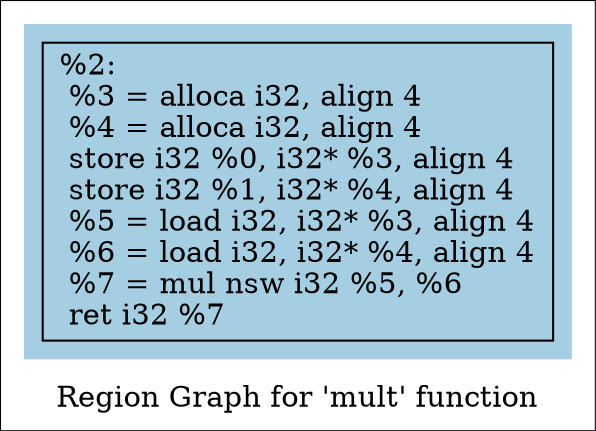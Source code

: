 digraph "Region Graph for 'mult' function" {
	label="Region Graph for 'mult' function";

	Node0x55893ce60630 [shape=record,label="{%2:\l  %3 = alloca i32, align 4\l  %4 = alloca i32, align 4\l  store i32 %0, i32* %3, align 4\l  store i32 %1, i32* %4, align 4\l  %5 = load i32, i32* %3, align 4\l  %6 = load i32, i32* %4, align 4\l  %7 = mul nsw i32 %5, %6\l  ret i32 %7\l}"];
	colorscheme = "paired12"
        subgraph cluster_0x55893ce5c540 {
          label = "";
          style = filled;
          color = 1
          Node0x55893ce60630;
        }
}
